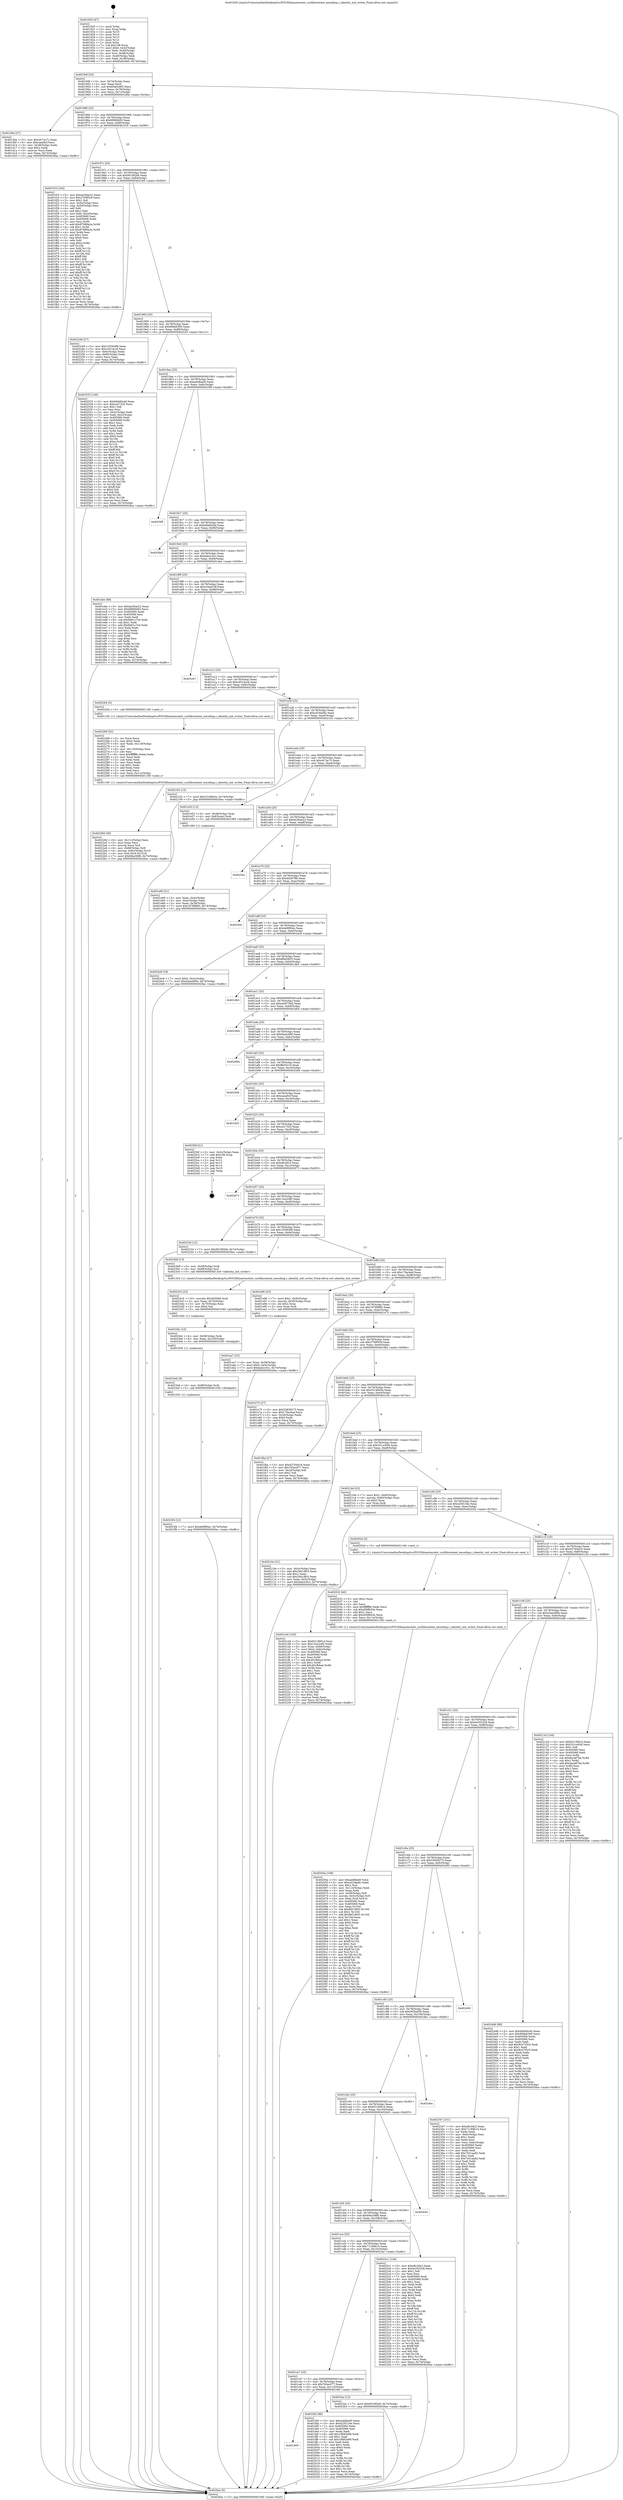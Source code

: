 digraph "0x401920" {
  label = "0x401920 (/mnt/c/Users/mathe/Desktop/tcc/POCII/binaries/extr_curllibcontent_encoding.c_identity_init_writer_Final-ollvm.out::main(0))"
  labelloc = "t"
  node[shape=record]

  Entry [label="",width=0.3,height=0.3,shape=circle,fillcolor=black,style=filled]
  "0x40194f" [label="{
     0x40194f [23]\l
     | [instrs]\l
     &nbsp;&nbsp;0x40194f \<+3\>: mov -0x74(%rbp),%eax\l
     &nbsp;&nbsp;0x401952 \<+2\>: mov %eax,%ecx\l
     &nbsp;&nbsp;0x401954 \<+6\>: sub $0x85a0cd95,%ecx\l
     &nbsp;&nbsp;0x40195a \<+3\>: mov %eax,-0x78(%rbp)\l
     &nbsp;&nbsp;0x40195d \<+3\>: mov %ecx,-0x7c(%rbp)\l
     &nbsp;&nbsp;0x401960 \<+6\>: je 0000000000401d0a \<main+0x3ea\>\l
  }"]
  "0x401d0a" [label="{
     0x401d0a [27]\l
     | [instrs]\l
     &nbsp;&nbsp;0x401d0a \<+5\>: mov $0xcfc7ac7c,%eax\l
     &nbsp;&nbsp;0x401d0f \<+5\>: mov $0xcaea9cf,%ecx\l
     &nbsp;&nbsp;0x401d14 \<+3\>: mov -0x38(%rbp),%edx\l
     &nbsp;&nbsp;0x401d17 \<+3\>: cmp $0x2,%edx\l
     &nbsp;&nbsp;0x401d1a \<+3\>: cmovne %ecx,%eax\l
     &nbsp;&nbsp;0x401d1d \<+3\>: mov %eax,-0x74(%rbp)\l
     &nbsp;&nbsp;0x401d20 \<+5\>: jmp 00000000004026ac \<main+0xd8c\>\l
  }"]
  "0x401966" [label="{
     0x401966 [22]\l
     | [instrs]\l
     &nbsp;&nbsp;0x401966 \<+5\>: jmp 000000000040196b \<main+0x4b\>\l
     &nbsp;&nbsp;0x40196b \<+3\>: mov -0x78(%rbp),%eax\l
     &nbsp;&nbsp;0x40196e \<+5\>: sub $0x898f4b93,%eax\l
     &nbsp;&nbsp;0x401973 \<+3\>: mov %eax,-0x80(%rbp)\l
     &nbsp;&nbsp;0x401976 \<+6\>: je 0000000000401f16 \<main+0x5f6\>\l
  }"]
  "0x4026ac" [label="{
     0x4026ac [5]\l
     | [instrs]\l
     &nbsp;&nbsp;0x4026ac \<+5\>: jmp 000000000040194f \<main+0x2f\>\l
  }"]
  "0x401920" [label="{
     0x401920 [47]\l
     | [instrs]\l
     &nbsp;&nbsp;0x401920 \<+1\>: push %rbp\l
     &nbsp;&nbsp;0x401921 \<+3\>: mov %rsp,%rbp\l
     &nbsp;&nbsp;0x401924 \<+2\>: push %r15\l
     &nbsp;&nbsp;0x401926 \<+2\>: push %r14\l
     &nbsp;&nbsp;0x401928 \<+2\>: push %r13\l
     &nbsp;&nbsp;0x40192a \<+2\>: push %r12\l
     &nbsp;&nbsp;0x40192c \<+1\>: push %rbx\l
     &nbsp;&nbsp;0x40192d \<+7\>: sub $0x108,%rsp\l
     &nbsp;&nbsp;0x401934 \<+7\>: movl $0x0,-0x3c(%rbp)\l
     &nbsp;&nbsp;0x40193b \<+3\>: mov %edi,-0x40(%rbp)\l
     &nbsp;&nbsp;0x40193e \<+4\>: mov %rsi,-0x48(%rbp)\l
     &nbsp;&nbsp;0x401942 \<+3\>: mov -0x40(%rbp),%edi\l
     &nbsp;&nbsp;0x401945 \<+3\>: mov %edi,-0x38(%rbp)\l
     &nbsp;&nbsp;0x401948 \<+7\>: movl $0x85a0cd95,-0x74(%rbp)\l
  }"]
  Exit [label="",width=0.3,height=0.3,shape=circle,fillcolor=black,style=filled,peripheries=2]
  "0x401f16" [label="{
     0x401f16 [164]\l
     | [instrs]\l
     &nbsp;&nbsp;0x401f16 \<+5\>: mov $0xda30ae22,%eax\l
     &nbsp;&nbsp;0x401f1b \<+5\>: mov $0x2709f5c9,%ecx\l
     &nbsp;&nbsp;0x401f20 \<+2\>: mov $0x1,%dl\l
     &nbsp;&nbsp;0x401f22 \<+3\>: mov -0x5c(%rbp),%esi\l
     &nbsp;&nbsp;0x401f25 \<+3\>: cmp -0x50(%rbp),%esi\l
     &nbsp;&nbsp;0x401f28 \<+4\>: setl %dil\l
     &nbsp;&nbsp;0x401f2c \<+4\>: and $0x1,%dil\l
     &nbsp;&nbsp;0x401f30 \<+4\>: mov %dil,-0x2d(%rbp)\l
     &nbsp;&nbsp;0x401f34 \<+7\>: mov 0x405060,%esi\l
     &nbsp;&nbsp;0x401f3b \<+8\>: mov 0x405068,%r8d\l
     &nbsp;&nbsp;0x401f43 \<+3\>: mov %esi,%r9d\l
     &nbsp;&nbsp;0x401f46 \<+7\>: add $0x87889a2a,%r9d\l
     &nbsp;&nbsp;0x401f4d \<+4\>: sub $0x1,%r9d\l
     &nbsp;&nbsp;0x401f51 \<+7\>: sub $0x87889a2a,%r9d\l
     &nbsp;&nbsp;0x401f58 \<+4\>: imul %r9d,%esi\l
     &nbsp;&nbsp;0x401f5c \<+3\>: and $0x1,%esi\l
     &nbsp;&nbsp;0x401f5f \<+3\>: cmp $0x0,%esi\l
     &nbsp;&nbsp;0x401f62 \<+4\>: sete %dil\l
     &nbsp;&nbsp;0x401f66 \<+4\>: cmp $0xa,%r8d\l
     &nbsp;&nbsp;0x401f6a \<+4\>: setl %r10b\l
     &nbsp;&nbsp;0x401f6e \<+3\>: mov %dil,%r11b\l
     &nbsp;&nbsp;0x401f71 \<+4\>: xor $0xff,%r11b\l
     &nbsp;&nbsp;0x401f75 \<+3\>: mov %r10b,%bl\l
     &nbsp;&nbsp;0x401f78 \<+3\>: xor $0xff,%bl\l
     &nbsp;&nbsp;0x401f7b \<+3\>: xor $0x1,%dl\l
     &nbsp;&nbsp;0x401f7e \<+3\>: mov %r11b,%r14b\l
     &nbsp;&nbsp;0x401f81 \<+4\>: and $0xff,%r14b\l
     &nbsp;&nbsp;0x401f85 \<+3\>: and %dl,%dil\l
     &nbsp;&nbsp;0x401f88 \<+3\>: mov %bl,%r15b\l
     &nbsp;&nbsp;0x401f8b \<+4\>: and $0xff,%r15b\l
     &nbsp;&nbsp;0x401f8f \<+3\>: and %dl,%r10b\l
     &nbsp;&nbsp;0x401f92 \<+3\>: or %dil,%r14b\l
     &nbsp;&nbsp;0x401f95 \<+3\>: or %r10b,%r15b\l
     &nbsp;&nbsp;0x401f98 \<+3\>: xor %r15b,%r14b\l
     &nbsp;&nbsp;0x401f9b \<+3\>: or %bl,%r11b\l
     &nbsp;&nbsp;0x401f9e \<+4\>: xor $0xff,%r11b\l
     &nbsp;&nbsp;0x401fa2 \<+3\>: or $0x1,%dl\l
     &nbsp;&nbsp;0x401fa5 \<+3\>: and %dl,%r11b\l
     &nbsp;&nbsp;0x401fa8 \<+3\>: or %r11b,%r14b\l
     &nbsp;&nbsp;0x401fab \<+4\>: test $0x1,%r14b\l
     &nbsp;&nbsp;0x401faf \<+3\>: cmovne %ecx,%eax\l
     &nbsp;&nbsp;0x401fb2 \<+3\>: mov %eax,-0x74(%rbp)\l
     &nbsp;&nbsp;0x401fb5 \<+5\>: jmp 00000000004026ac \<main+0xd8c\>\l
  }"]
  "0x40197c" [label="{
     0x40197c [25]\l
     | [instrs]\l
     &nbsp;&nbsp;0x40197c \<+5\>: jmp 0000000000401981 \<main+0x61\>\l
     &nbsp;&nbsp;0x401981 \<+3\>: mov -0x78(%rbp),%eax\l
     &nbsp;&nbsp;0x401984 \<+5\>: sub $0x9019f2b9,%eax\l
     &nbsp;&nbsp;0x401989 \<+6\>: mov %eax,-0x84(%rbp)\l
     &nbsp;&nbsp;0x40198f \<+6\>: je 0000000000402249 \<main+0x929\>\l
  }"]
  "0x4023f4" [label="{
     0x4023f4 [12]\l
     | [instrs]\l
     &nbsp;&nbsp;0x4023f4 \<+7\>: movl $0xde9f90ec,-0x74(%rbp)\l
     &nbsp;&nbsp;0x4023fb \<+5\>: jmp 00000000004026ac \<main+0xd8c\>\l
  }"]
  "0x402249" [label="{
     0x402249 [27]\l
     | [instrs]\l
     &nbsp;&nbsp;0x402249 \<+5\>: mov $0x155564f9,%eax\l
     &nbsp;&nbsp;0x40224e \<+5\>: mov $0xc4514ccd,%ecx\l
     &nbsp;&nbsp;0x402253 \<+3\>: mov -0x6c(%rbp),%edx\l
     &nbsp;&nbsp;0x402256 \<+3\>: cmp -0x60(%rbp),%edx\l
     &nbsp;&nbsp;0x402259 \<+3\>: cmovl %ecx,%eax\l
     &nbsp;&nbsp;0x40225c \<+3\>: mov %eax,-0x74(%rbp)\l
     &nbsp;&nbsp;0x40225f \<+5\>: jmp 00000000004026ac \<main+0xd8c\>\l
  }"]
  "0x401995" [label="{
     0x401995 [25]\l
     | [instrs]\l
     &nbsp;&nbsp;0x401995 \<+5\>: jmp 000000000040199a \<main+0x7a\>\l
     &nbsp;&nbsp;0x40199a \<+3\>: mov -0x78(%rbp),%eax\l
     &nbsp;&nbsp;0x40199d \<+5\>: sub $0x90bb6300,%eax\l
     &nbsp;&nbsp;0x4019a2 \<+6\>: mov %eax,-0x88(%rbp)\l
     &nbsp;&nbsp;0x4019a8 \<+6\>: je 0000000000402533 \<main+0xc13\>\l
  }"]
  "0x4023eb" [label="{
     0x4023eb [9]\l
     | [instrs]\l
     &nbsp;&nbsp;0x4023eb \<+4\>: mov -0x68(%rbp),%rdi\l
     &nbsp;&nbsp;0x4023ef \<+5\>: call 0000000000401030 \<free@plt\>\l
     | [calls]\l
     &nbsp;&nbsp;0x401030 \{1\} (unknown)\l
  }"]
  "0x402533" [label="{
     0x402533 [140]\l
     | [instrs]\l
     &nbsp;&nbsp;0x402533 \<+5\>: mov $0xb9dd0cdd,%eax\l
     &nbsp;&nbsp;0x402538 \<+5\>: mov $0xce27320,%ecx\l
     &nbsp;&nbsp;0x40253d \<+2\>: mov $0x1,%dl\l
     &nbsp;&nbsp;0x40253f \<+2\>: xor %esi,%esi\l
     &nbsp;&nbsp;0x402541 \<+3\>: mov -0x3c(%rbp),%edi\l
     &nbsp;&nbsp;0x402544 \<+3\>: mov %edi,-0x2c(%rbp)\l
     &nbsp;&nbsp;0x402547 \<+7\>: mov 0x405060,%edi\l
     &nbsp;&nbsp;0x40254e \<+8\>: mov 0x405068,%r8d\l
     &nbsp;&nbsp;0x402556 \<+3\>: sub $0x1,%esi\l
     &nbsp;&nbsp;0x402559 \<+3\>: mov %edi,%r9d\l
     &nbsp;&nbsp;0x40255c \<+3\>: add %esi,%r9d\l
     &nbsp;&nbsp;0x40255f \<+4\>: imul %r9d,%edi\l
     &nbsp;&nbsp;0x402563 \<+3\>: and $0x1,%edi\l
     &nbsp;&nbsp;0x402566 \<+3\>: cmp $0x0,%edi\l
     &nbsp;&nbsp;0x402569 \<+4\>: sete %r10b\l
     &nbsp;&nbsp;0x40256d \<+4\>: cmp $0xa,%r8d\l
     &nbsp;&nbsp;0x402571 \<+4\>: setl %r11b\l
     &nbsp;&nbsp;0x402575 \<+3\>: mov %r10b,%bl\l
     &nbsp;&nbsp;0x402578 \<+3\>: xor $0xff,%bl\l
     &nbsp;&nbsp;0x40257b \<+3\>: mov %r11b,%r14b\l
     &nbsp;&nbsp;0x40257e \<+4\>: xor $0xff,%r14b\l
     &nbsp;&nbsp;0x402582 \<+3\>: xor $0x0,%dl\l
     &nbsp;&nbsp;0x402585 \<+3\>: mov %bl,%r15b\l
     &nbsp;&nbsp;0x402588 \<+4\>: and $0x0,%r15b\l
     &nbsp;&nbsp;0x40258c \<+3\>: and %dl,%r10b\l
     &nbsp;&nbsp;0x40258f \<+3\>: mov %r14b,%r12b\l
     &nbsp;&nbsp;0x402592 \<+4\>: and $0x0,%r12b\l
     &nbsp;&nbsp;0x402596 \<+3\>: and %dl,%r11b\l
     &nbsp;&nbsp;0x402599 \<+3\>: or %r10b,%r15b\l
     &nbsp;&nbsp;0x40259c \<+3\>: or %r11b,%r12b\l
     &nbsp;&nbsp;0x40259f \<+3\>: xor %r12b,%r15b\l
     &nbsp;&nbsp;0x4025a2 \<+3\>: or %r14b,%bl\l
     &nbsp;&nbsp;0x4025a5 \<+3\>: xor $0xff,%bl\l
     &nbsp;&nbsp;0x4025a8 \<+3\>: or $0x0,%dl\l
     &nbsp;&nbsp;0x4025ab \<+2\>: and %dl,%bl\l
     &nbsp;&nbsp;0x4025ad \<+3\>: or %bl,%r15b\l
     &nbsp;&nbsp;0x4025b0 \<+4\>: test $0x1,%r15b\l
     &nbsp;&nbsp;0x4025b4 \<+3\>: cmovne %ecx,%eax\l
     &nbsp;&nbsp;0x4025b7 \<+3\>: mov %eax,-0x74(%rbp)\l
     &nbsp;&nbsp;0x4025ba \<+5\>: jmp 00000000004026ac \<main+0xd8c\>\l
  }"]
  "0x4019ae" [label="{
     0x4019ae [25]\l
     | [instrs]\l
     &nbsp;&nbsp;0x4019ae \<+5\>: jmp 00000000004019b3 \<main+0x93\>\l
     &nbsp;&nbsp;0x4019b3 \<+3\>: mov -0x78(%rbp),%eax\l
     &nbsp;&nbsp;0x4019b6 \<+5\>: sub $0xaebfbed0,%eax\l
     &nbsp;&nbsp;0x4019bb \<+6\>: mov %eax,-0x8c(%rbp)\l
     &nbsp;&nbsp;0x4019c1 \<+6\>: je 00000000004025f8 \<main+0xcd8\>\l
  }"]
  "0x4023dc" [label="{
     0x4023dc [15]\l
     | [instrs]\l
     &nbsp;&nbsp;0x4023dc \<+4\>: mov -0x58(%rbp),%rdi\l
     &nbsp;&nbsp;0x4023e0 \<+6\>: mov %eax,-0x120(%rbp)\l
     &nbsp;&nbsp;0x4023e6 \<+5\>: call 0000000000401030 \<free@plt\>\l
     | [calls]\l
     &nbsp;&nbsp;0x401030 \{1\} (unknown)\l
  }"]
  "0x4025f8" [label="{
     0x4025f8\l
  }", style=dashed]
  "0x4019c7" [label="{
     0x4019c7 [25]\l
     | [instrs]\l
     &nbsp;&nbsp;0x4019c7 \<+5\>: jmp 00000000004019cc \<main+0xac\>\l
     &nbsp;&nbsp;0x4019cc \<+3\>: mov -0x78(%rbp),%eax\l
     &nbsp;&nbsp;0x4019cf \<+5\>: sub $0xb9dd0cdd,%eax\l
     &nbsp;&nbsp;0x4019d4 \<+6\>: mov %eax,-0x90(%rbp)\l
     &nbsp;&nbsp;0x4019da \<+6\>: je 00000000004026a5 \<main+0xd85\>\l
  }"]
  "0x4023c5" [label="{
     0x4023c5 [23]\l
     | [instrs]\l
     &nbsp;&nbsp;0x4023c5 \<+10\>: movabs $0x4030b6,%rdi\l
     &nbsp;&nbsp;0x4023cf \<+3\>: mov %eax,-0x70(%rbp)\l
     &nbsp;&nbsp;0x4023d2 \<+3\>: mov -0x70(%rbp),%esi\l
     &nbsp;&nbsp;0x4023d5 \<+2\>: mov $0x0,%al\l
     &nbsp;&nbsp;0x4023d7 \<+5\>: call 0000000000401040 \<printf@plt\>\l
     | [calls]\l
     &nbsp;&nbsp;0x401040 \{1\} (unknown)\l
  }"]
  "0x4026a5" [label="{
     0x4026a5\l
  }", style=dashed]
  "0x4019e0" [label="{
     0x4019e0 [25]\l
     | [instrs]\l
     &nbsp;&nbsp;0x4019e0 \<+5\>: jmp 00000000004019e5 \<main+0xc5\>\l
     &nbsp;&nbsp;0x4019e5 \<+3\>: mov -0x78(%rbp),%eax\l
     &nbsp;&nbsp;0x4019e8 \<+5\>: sub $0xbab2c5cc,%eax\l
     &nbsp;&nbsp;0x4019ed \<+6\>: mov %eax,-0x94(%rbp)\l
     &nbsp;&nbsp;0x4019f3 \<+6\>: je 0000000000401ebe \<main+0x59e\>\l
  }"]
  "0x40229d" [label="{
     0x40229d [36]\l
     | [instrs]\l
     &nbsp;&nbsp;0x40229d \<+6\>: mov -0x11c(%rbp),%ecx\l
     &nbsp;&nbsp;0x4022a3 \<+3\>: imul %eax,%ecx\l
     &nbsp;&nbsp;0x4022a6 \<+3\>: movslq %ecx,%r8\l
     &nbsp;&nbsp;0x4022a9 \<+4\>: mov -0x68(%rbp),%r9\l
     &nbsp;&nbsp;0x4022ad \<+4\>: movslq -0x6c(%rbp),%r10\l
     &nbsp;&nbsp;0x4022b1 \<+4\>: mov %r8,(%r9,%r10,8)\l
     &nbsp;&nbsp;0x4022b5 \<+7\>: movl $0x69ac58f6,-0x74(%rbp)\l
     &nbsp;&nbsp;0x4022bc \<+5\>: jmp 00000000004026ac \<main+0xd8c\>\l
  }"]
  "0x401ebe" [label="{
     0x401ebe [88]\l
     | [instrs]\l
     &nbsp;&nbsp;0x401ebe \<+5\>: mov $0xda30ae22,%eax\l
     &nbsp;&nbsp;0x401ec3 \<+5\>: mov $0x898f4b93,%ecx\l
     &nbsp;&nbsp;0x401ec8 \<+7\>: mov 0x405060,%edx\l
     &nbsp;&nbsp;0x401ecf \<+7\>: mov 0x405068,%esi\l
     &nbsp;&nbsp;0x401ed6 \<+2\>: mov %edx,%edi\l
     &nbsp;&nbsp;0x401ed8 \<+6\>: sub $0x8e81c7e4,%edi\l
     &nbsp;&nbsp;0x401ede \<+3\>: sub $0x1,%edi\l
     &nbsp;&nbsp;0x401ee1 \<+6\>: add $0x8e81c7e4,%edi\l
     &nbsp;&nbsp;0x401ee7 \<+3\>: imul %edi,%edx\l
     &nbsp;&nbsp;0x401eea \<+3\>: and $0x1,%edx\l
     &nbsp;&nbsp;0x401eed \<+3\>: cmp $0x0,%edx\l
     &nbsp;&nbsp;0x401ef0 \<+4\>: sete %r8b\l
     &nbsp;&nbsp;0x401ef4 \<+3\>: cmp $0xa,%esi\l
     &nbsp;&nbsp;0x401ef7 \<+4\>: setl %r9b\l
     &nbsp;&nbsp;0x401efb \<+3\>: mov %r8b,%r10b\l
     &nbsp;&nbsp;0x401efe \<+3\>: and %r9b,%r10b\l
     &nbsp;&nbsp;0x401f01 \<+3\>: xor %r9b,%r8b\l
     &nbsp;&nbsp;0x401f04 \<+3\>: or %r8b,%r10b\l
     &nbsp;&nbsp;0x401f07 \<+4\>: test $0x1,%r10b\l
     &nbsp;&nbsp;0x401f0b \<+3\>: cmovne %ecx,%eax\l
     &nbsp;&nbsp;0x401f0e \<+3\>: mov %eax,-0x74(%rbp)\l
     &nbsp;&nbsp;0x401f11 \<+5\>: jmp 00000000004026ac \<main+0xd8c\>\l
  }"]
  "0x4019f9" [label="{
     0x4019f9 [25]\l
     | [instrs]\l
     &nbsp;&nbsp;0x4019f9 \<+5\>: jmp 00000000004019fe \<main+0xde\>\l
     &nbsp;&nbsp;0x4019fe \<+3\>: mov -0x78(%rbp),%eax\l
     &nbsp;&nbsp;0x401a01 \<+5\>: sub $0xc34a619f,%eax\l
     &nbsp;&nbsp;0x401a06 \<+6\>: mov %eax,-0x98(%rbp)\l
     &nbsp;&nbsp;0x401a0c \<+6\>: je 0000000000401e47 \<main+0x527\>\l
  }"]
  "0x402269" [label="{
     0x402269 [52]\l
     | [instrs]\l
     &nbsp;&nbsp;0x402269 \<+2\>: xor %ecx,%ecx\l
     &nbsp;&nbsp;0x40226b \<+5\>: mov $0x2,%edx\l
     &nbsp;&nbsp;0x402270 \<+6\>: mov %edx,-0x118(%rbp)\l
     &nbsp;&nbsp;0x402276 \<+1\>: cltd\l
     &nbsp;&nbsp;0x402277 \<+6\>: mov -0x118(%rbp),%esi\l
     &nbsp;&nbsp;0x40227d \<+2\>: idiv %esi\l
     &nbsp;&nbsp;0x40227f \<+6\>: imul $0xfffffffe,%edx,%edx\l
     &nbsp;&nbsp;0x402285 \<+2\>: mov %ecx,%edi\l
     &nbsp;&nbsp;0x402287 \<+2\>: sub %edx,%edi\l
     &nbsp;&nbsp;0x402289 \<+2\>: mov %ecx,%edx\l
     &nbsp;&nbsp;0x40228b \<+3\>: sub $0x1,%edx\l
     &nbsp;&nbsp;0x40228e \<+2\>: add %edx,%edi\l
     &nbsp;&nbsp;0x402290 \<+2\>: sub %edi,%ecx\l
     &nbsp;&nbsp;0x402292 \<+6\>: mov %ecx,-0x11c(%rbp)\l
     &nbsp;&nbsp;0x402298 \<+5\>: call 0000000000401160 \<next_i\>\l
     | [calls]\l
     &nbsp;&nbsp;0x401160 \{1\} (/mnt/c/Users/mathe/Desktop/tcc/POCII/binaries/extr_curllibcontent_encoding.c_identity_init_writer_Final-ollvm.out::next_i)\l
  }"]
  "0x401e47" [label="{
     0x401e47\l
  }", style=dashed]
  "0x401a12" [label="{
     0x401a12 [25]\l
     | [instrs]\l
     &nbsp;&nbsp;0x401a12 \<+5\>: jmp 0000000000401a17 \<main+0xf7\>\l
     &nbsp;&nbsp;0x401a17 \<+3\>: mov -0x78(%rbp),%eax\l
     &nbsp;&nbsp;0x401a1a \<+5\>: sub $0xc4514ccd,%eax\l
     &nbsp;&nbsp;0x401a1f \<+6\>: mov %eax,-0x9c(%rbp)\l
     &nbsp;&nbsp;0x401a25 \<+6\>: je 0000000000402264 \<main+0x944\>\l
  }"]
  "0x4021d4" [label="{
     0x4021d4 [105]\l
     | [instrs]\l
     &nbsp;&nbsp;0x4021d4 \<+5\>: mov $0x6313691d,%ecx\l
     &nbsp;&nbsp;0x4021d9 \<+5\>: mov $0x13ce2c80,%edx\l
     &nbsp;&nbsp;0x4021de \<+4\>: mov %rax,-0x68(%rbp)\l
     &nbsp;&nbsp;0x4021e2 \<+7\>: movl $0x0,-0x6c(%rbp)\l
     &nbsp;&nbsp;0x4021e9 \<+7\>: mov 0x405060,%esi\l
     &nbsp;&nbsp;0x4021f0 \<+8\>: mov 0x405068,%r8d\l
     &nbsp;&nbsp;0x4021f8 \<+3\>: mov %esi,%r9d\l
     &nbsp;&nbsp;0x4021fb \<+7\>: sub $0x401fbba4,%r9d\l
     &nbsp;&nbsp;0x402202 \<+4\>: sub $0x1,%r9d\l
     &nbsp;&nbsp;0x402206 \<+7\>: add $0x401fbba4,%r9d\l
     &nbsp;&nbsp;0x40220d \<+4\>: imul %r9d,%esi\l
     &nbsp;&nbsp;0x402211 \<+3\>: and $0x1,%esi\l
     &nbsp;&nbsp;0x402214 \<+3\>: cmp $0x0,%esi\l
     &nbsp;&nbsp;0x402217 \<+4\>: sete %r10b\l
     &nbsp;&nbsp;0x40221b \<+4\>: cmp $0xa,%r8d\l
     &nbsp;&nbsp;0x40221f \<+4\>: setl %r11b\l
     &nbsp;&nbsp;0x402223 \<+3\>: mov %r10b,%bl\l
     &nbsp;&nbsp;0x402226 \<+3\>: and %r11b,%bl\l
     &nbsp;&nbsp;0x402229 \<+3\>: xor %r11b,%r10b\l
     &nbsp;&nbsp;0x40222c \<+3\>: or %r10b,%bl\l
     &nbsp;&nbsp;0x40222f \<+3\>: test $0x1,%bl\l
     &nbsp;&nbsp;0x402232 \<+3\>: cmovne %edx,%ecx\l
     &nbsp;&nbsp;0x402235 \<+3\>: mov %ecx,-0x74(%rbp)\l
     &nbsp;&nbsp;0x402238 \<+5\>: jmp 00000000004026ac \<main+0xd8c\>\l
  }"]
  "0x402264" [label="{
     0x402264 [5]\l
     | [instrs]\l
     &nbsp;&nbsp;0x402264 \<+5\>: call 0000000000401160 \<next_i\>\l
     | [calls]\l
     &nbsp;&nbsp;0x401160 \{1\} (/mnt/c/Users/mathe/Desktop/tcc/POCII/binaries/extr_curllibcontent_encoding.c_identity_init_writer_Final-ollvm.out::next_i)\l
  }"]
  "0x401a2b" [label="{
     0x401a2b [25]\l
     | [instrs]\l
     &nbsp;&nbsp;0x401a2b \<+5\>: jmp 0000000000401a30 \<main+0x110\>\l
     &nbsp;&nbsp;0x401a30 \<+3\>: mov -0x78(%rbp),%eax\l
     &nbsp;&nbsp;0x401a33 \<+5\>: sub $0xcd16ab8c,%eax\l
     &nbsp;&nbsp;0x401a38 \<+6\>: mov %eax,-0xa0(%rbp)\l
     &nbsp;&nbsp;0x401a3e \<+6\>: je 0000000000402102 \<main+0x7e2\>\l
  }"]
  "0x40205a" [label="{
     0x40205a [168]\l
     | [instrs]\l
     &nbsp;&nbsp;0x40205a \<+5\>: mov $0xaebfbed0,%ecx\l
     &nbsp;&nbsp;0x40205f \<+5\>: mov $0xcd16ab8c,%edx\l
     &nbsp;&nbsp;0x402064 \<+3\>: mov $0x1,%sil\l
     &nbsp;&nbsp;0x402067 \<+6\>: mov -0x114(%rbp),%edi\l
     &nbsp;&nbsp;0x40206d \<+3\>: imul %eax,%edi\l
     &nbsp;&nbsp;0x402070 \<+4\>: mov -0x58(%rbp),%r8\l
     &nbsp;&nbsp;0x402074 \<+4\>: movslq -0x5c(%rbp),%r9\l
     &nbsp;&nbsp;0x402078 \<+4\>: mov %edi,(%r8,%r9,4)\l
     &nbsp;&nbsp;0x40207c \<+7\>: mov 0x405060,%eax\l
     &nbsp;&nbsp;0x402083 \<+7\>: mov 0x405068,%edi\l
     &nbsp;&nbsp;0x40208a \<+3\>: mov %eax,%r10d\l
     &nbsp;&nbsp;0x40208d \<+7\>: sub $0xfbf1c805,%r10d\l
     &nbsp;&nbsp;0x402094 \<+4\>: sub $0x1,%r10d\l
     &nbsp;&nbsp;0x402098 \<+7\>: add $0xfbf1c805,%r10d\l
     &nbsp;&nbsp;0x40209f \<+4\>: imul %r10d,%eax\l
     &nbsp;&nbsp;0x4020a3 \<+3\>: and $0x1,%eax\l
     &nbsp;&nbsp;0x4020a6 \<+3\>: cmp $0x0,%eax\l
     &nbsp;&nbsp;0x4020a9 \<+4\>: sete %r11b\l
     &nbsp;&nbsp;0x4020ad \<+3\>: cmp $0xa,%edi\l
     &nbsp;&nbsp;0x4020b0 \<+3\>: setl %bl\l
     &nbsp;&nbsp;0x4020b3 \<+3\>: mov %r11b,%r14b\l
     &nbsp;&nbsp;0x4020b6 \<+4\>: xor $0xff,%r14b\l
     &nbsp;&nbsp;0x4020ba \<+3\>: mov %bl,%r15b\l
     &nbsp;&nbsp;0x4020bd \<+4\>: xor $0xff,%r15b\l
     &nbsp;&nbsp;0x4020c1 \<+4\>: xor $0x1,%sil\l
     &nbsp;&nbsp;0x4020c5 \<+3\>: mov %r14b,%r12b\l
     &nbsp;&nbsp;0x4020c8 \<+4\>: and $0xff,%r12b\l
     &nbsp;&nbsp;0x4020cc \<+3\>: and %sil,%r11b\l
     &nbsp;&nbsp;0x4020cf \<+3\>: mov %r15b,%r13b\l
     &nbsp;&nbsp;0x4020d2 \<+4\>: and $0xff,%r13b\l
     &nbsp;&nbsp;0x4020d6 \<+3\>: and %sil,%bl\l
     &nbsp;&nbsp;0x4020d9 \<+3\>: or %r11b,%r12b\l
     &nbsp;&nbsp;0x4020dc \<+3\>: or %bl,%r13b\l
     &nbsp;&nbsp;0x4020df \<+3\>: xor %r13b,%r12b\l
     &nbsp;&nbsp;0x4020e2 \<+3\>: or %r15b,%r14b\l
     &nbsp;&nbsp;0x4020e5 \<+4\>: xor $0xff,%r14b\l
     &nbsp;&nbsp;0x4020e9 \<+4\>: or $0x1,%sil\l
     &nbsp;&nbsp;0x4020ed \<+3\>: and %sil,%r14b\l
     &nbsp;&nbsp;0x4020f0 \<+3\>: or %r14b,%r12b\l
     &nbsp;&nbsp;0x4020f3 \<+4\>: test $0x1,%r12b\l
     &nbsp;&nbsp;0x4020f7 \<+3\>: cmovne %edx,%ecx\l
     &nbsp;&nbsp;0x4020fa \<+3\>: mov %ecx,-0x74(%rbp)\l
     &nbsp;&nbsp;0x4020fd \<+5\>: jmp 00000000004026ac \<main+0xd8c\>\l
  }"]
  "0x402102" [label="{
     0x402102 [12]\l
     | [instrs]\l
     &nbsp;&nbsp;0x402102 \<+7\>: movl $0x33186e5e,-0x74(%rbp)\l
     &nbsp;&nbsp;0x402109 \<+5\>: jmp 00000000004026ac \<main+0xd8c\>\l
  }"]
  "0x401a44" [label="{
     0x401a44 [25]\l
     | [instrs]\l
     &nbsp;&nbsp;0x401a44 \<+5\>: jmp 0000000000401a49 \<main+0x129\>\l
     &nbsp;&nbsp;0x401a49 \<+3\>: mov -0x78(%rbp),%eax\l
     &nbsp;&nbsp;0x401a4c \<+5\>: sub $0xcfc7ac7c,%eax\l
     &nbsp;&nbsp;0x401a51 \<+6\>: mov %eax,-0xa4(%rbp)\l
     &nbsp;&nbsp;0x401a57 \<+6\>: je 0000000000401e53 \<main+0x533\>\l
  }"]
  "0x402032" [label="{
     0x402032 [40]\l
     | [instrs]\l
     &nbsp;&nbsp;0x402032 \<+5\>: mov $0x2,%ecx\l
     &nbsp;&nbsp;0x402037 \<+1\>: cltd\l
     &nbsp;&nbsp;0x402038 \<+2\>: idiv %ecx\l
     &nbsp;&nbsp;0x40203a \<+6\>: imul $0xfffffffe,%edx,%ecx\l
     &nbsp;&nbsp;0x402040 \<+6\>: sub $0xd56fb03e,%ecx\l
     &nbsp;&nbsp;0x402046 \<+3\>: add $0x1,%ecx\l
     &nbsp;&nbsp;0x402049 \<+6\>: add $0xd56fb03e,%ecx\l
     &nbsp;&nbsp;0x40204f \<+6\>: mov %ecx,-0x114(%rbp)\l
     &nbsp;&nbsp;0x402055 \<+5\>: call 0000000000401160 \<next_i\>\l
     | [calls]\l
     &nbsp;&nbsp;0x401160 \{1\} (/mnt/c/Users/mathe/Desktop/tcc/POCII/binaries/extr_curllibcontent_encoding.c_identity_init_writer_Final-ollvm.out::next_i)\l
  }"]
  "0x401e53" [label="{
     0x401e53 [13]\l
     | [instrs]\l
     &nbsp;&nbsp;0x401e53 \<+4\>: mov -0x48(%rbp),%rax\l
     &nbsp;&nbsp;0x401e57 \<+4\>: mov 0x8(%rax),%rdi\l
     &nbsp;&nbsp;0x401e5b \<+5\>: call 0000000000401060 \<atoi@plt\>\l
     | [calls]\l
     &nbsp;&nbsp;0x401060 \{1\} (unknown)\l
  }"]
  "0x401a5d" [label="{
     0x401a5d [25]\l
     | [instrs]\l
     &nbsp;&nbsp;0x401a5d \<+5\>: jmp 0000000000401a62 \<main+0x142\>\l
     &nbsp;&nbsp;0x401a62 \<+3\>: mov -0x78(%rbp),%eax\l
     &nbsp;&nbsp;0x401a65 \<+5\>: sub $0xda30ae22,%eax\l
     &nbsp;&nbsp;0x401a6a \<+6\>: mov %eax,-0xa8(%rbp)\l
     &nbsp;&nbsp;0x401a70 \<+6\>: je 00000000004025ec \<main+0xccc\>\l
  }"]
  "0x401e60" [label="{
     0x401e60 [21]\l
     | [instrs]\l
     &nbsp;&nbsp;0x401e60 \<+3\>: mov %eax,-0x4c(%rbp)\l
     &nbsp;&nbsp;0x401e63 \<+3\>: mov -0x4c(%rbp),%eax\l
     &nbsp;&nbsp;0x401e66 \<+3\>: mov %eax,-0x34(%rbp)\l
     &nbsp;&nbsp;0x401e69 \<+7\>: movl $0x19789883,-0x74(%rbp)\l
     &nbsp;&nbsp;0x401e70 \<+5\>: jmp 00000000004026ac \<main+0xd8c\>\l
  }"]
  "0x401d00" [label="{
     0x401d00\l
  }", style=dashed]
  "0x4025ec" [label="{
     0x4025ec\l
  }", style=dashed]
  "0x401a76" [label="{
     0x401a76 [25]\l
     | [instrs]\l
     &nbsp;&nbsp;0x401a76 \<+5\>: jmp 0000000000401a7b \<main+0x15b\>\l
     &nbsp;&nbsp;0x401a7b \<+3\>: mov -0x78(%rbp),%eax\l
     &nbsp;&nbsp;0x401a7e \<+5\>: sub $0xdd267ff4,%eax\l
     &nbsp;&nbsp;0x401a83 \<+6\>: mov %eax,-0xac(%rbp)\l
     &nbsp;&nbsp;0x401a89 \<+6\>: je 000000000040240c \<main+0xaec\>\l
  }"]
  "0x401fd5" [label="{
     0x401fd5 [88]\l
     | [instrs]\l
     &nbsp;&nbsp;0x401fd5 \<+5\>: mov $0xaebfbed0,%eax\l
     &nbsp;&nbsp;0x401fda \<+5\>: mov $0x425f134e,%ecx\l
     &nbsp;&nbsp;0x401fdf \<+7\>: mov 0x405060,%edx\l
     &nbsp;&nbsp;0x401fe6 \<+7\>: mov 0x405068,%esi\l
     &nbsp;&nbsp;0x401fed \<+2\>: mov %edx,%edi\l
     &nbsp;&nbsp;0x401fef \<+6\>: add $0x18882e89,%edi\l
     &nbsp;&nbsp;0x401ff5 \<+3\>: sub $0x1,%edi\l
     &nbsp;&nbsp;0x401ff8 \<+6\>: sub $0x18882e89,%edi\l
     &nbsp;&nbsp;0x401ffe \<+3\>: imul %edi,%edx\l
     &nbsp;&nbsp;0x402001 \<+3\>: and $0x1,%edx\l
     &nbsp;&nbsp;0x402004 \<+3\>: cmp $0x0,%edx\l
     &nbsp;&nbsp;0x402007 \<+4\>: sete %r8b\l
     &nbsp;&nbsp;0x40200b \<+3\>: cmp $0xa,%esi\l
     &nbsp;&nbsp;0x40200e \<+4\>: setl %r9b\l
     &nbsp;&nbsp;0x402012 \<+3\>: mov %r8b,%r10b\l
     &nbsp;&nbsp;0x402015 \<+3\>: and %r9b,%r10b\l
     &nbsp;&nbsp;0x402018 \<+3\>: xor %r9b,%r8b\l
     &nbsp;&nbsp;0x40201b \<+3\>: or %r8b,%r10b\l
     &nbsp;&nbsp;0x40201e \<+4\>: test $0x1,%r10b\l
     &nbsp;&nbsp;0x402022 \<+3\>: cmovne %ecx,%eax\l
     &nbsp;&nbsp;0x402025 \<+3\>: mov %eax,-0x74(%rbp)\l
     &nbsp;&nbsp;0x402028 \<+5\>: jmp 00000000004026ac \<main+0xd8c\>\l
  }"]
  "0x40240c" [label="{
     0x40240c\l
  }", style=dashed]
  "0x401a8f" [label="{
     0x401a8f [25]\l
     | [instrs]\l
     &nbsp;&nbsp;0x401a8f \<+5\>: jmp 0000000000401a94 \<main+0x174\>\l
     &nbsp;&nbsp;0x401a94 \<+3\>: mov -0x78(%rbp),%eax\l
     &nbsp;&nbsp;0x401a97 \<+5\>: sub $0xde9f90ec,%eax\l
     &nbsp;&nbsp;0x401a9c \<+6\>: mov %eax,-0xb0(%rbp)\l
     &nbsp;&nbsp;0x401aa2 \<+6\>: je 00000000004024c8 \<main+0xba8\>\l
  }"]
  "0x401ce7" [label="{
     0x401ce7 [25]\l
     | [instrs]\l
     &nbsp;&nbsp;0x401ce7 \<+5\>: jmp 0000000000401cec \<main+0x3cc\>\l
     &nbsp;&nbsp;0x401cec \<+3\>: mov -0x78(%rbp),%eax\l
     &nbsp;&nbsp;0x401cef \<+5\>: sub $0x7b5ec077,%eax\l
     &nbsp;&nbsp;0x401cf4 \<+6\>: mov %eax,-0x110(%rbp)\l
     &nbsp;&nbsp;0x401cfa \<+6\>: je 0000000000401fd5 \<main+0x6b5\>\l
  }"]
  "0x4024c8" [label="{
     0x4024c8 [19]\l
     | [instrs]\l
     &nbsp;&nbsp;0x4024c8 \<+7\>: movl $0x0,-0x3c(%rbp)\l
     &nbsp;&nbsp;0x4024cf \<+7\>: movl $0x43ae490b,-0x74(%rbp)\l
     &nbsp;&nbsp;0x4024d6 \<+5\>: jmp 00000000004026ac \<main+0xd8c\>\l
  }"]
  "0x401aa8" [label="{
     0x401aa8 [25]\l
     | [instrs]\l
     &nbsp;&nbsp;0x401aa8 \<+5\>: jmp 0000000000401aad \<main+0x18d\>\l
     &nbsp;&nbsp;0x401aad \<+3\>: mov -0x78(%rbp),%eax\l
     &nbsp;&nbsp;0x401ab0 \<+5\>: sub $0xdf6a5825,%eax\l
     &nbsp;&nbsp;0x401ab5 \<+6\>: mov %eax,-0xb4(%rbp)\l
     &nbsp;&nbsp;0x401abb \<+6\>: je 0000000000401db5 \<main+0x495\>\l
  }"]
  "0x4023ac" [label="{
     0x4023ac [12]\l
     | [instrs]\l
     &nbsp;&nbsp;0x4023ac \<+7\>: movl $0x9019f2b9,-0x74(%rbp)\l
     &nbsp;&nbsp;0x4023b3 \<+5\>: jmp 00000000004026ac \<main+0xd8c\>\l
  }"]
  "0x401db5" [label="{
     0x401db5\l
  }", style=dashed]
  "0x401ac1" [label="{
     0x401ac1 [25]\l
     | [instrs]\l
     &nbsp;&nbsp;0x401ac1 \<+5\>: jmp 0000000000401ac6 \<main+0x1a6\>\l
     &nbsp;&nbsp;0x401ac6 \<+3\>: mov -0x78(%rbp),%eax\l
     &nbsp;&nbsp;0x401ac9 \<+5\>: sub $0xea5875dd,%eax\l
     &nbsp;&nbsp;0x401ace \<+6\>: mov %eax,-0xb8(%rbp)\l
     &nbsp;&nbsp;0x401ad4 \<+6\>: je 0000000000402464 \<main+0xb44\>\l
  }"]
  "0x401cce" [label="{
     0x401cce [25]\l
     | [instrs]\l
     &nbsp;&nbsp;0x401cce \<+5\>: jmp 0000000000401cd3 \<main+0x3b3\>\l
     &nbsp;&nbsp;0x401cd3 \<+3\>: mov -0x78(%rbp),%eax\l
     &nbsp;&nbsp;0x401cd6 \<+5\>: sub $0x71189b14,%eax\l
     &nbsp;&nbsp;0x401cdb \<+6\>: mov %eax,-0x10c(%rbp)\l
     &nbsp;&nbsp;0x401ce1 \<+6\>: je 00000000004023ac \<main+0xa8c\>\l
  }"]
  "0x402464" [label="{
     0x402464\l
  }", style=dashed]
  "0x401ada" [label="{
     0x401ada [25]\l
     | [instrs]\l
     &nbsp;&nbsp;0x401ada \<+5\>: jmp 0000000000401adf \<main+0x1bf\>\l
     &nbsp;&nbsp;0x401adf \<+3\>: mov -0x78(%rbp),%eax\l
     &nbsp;&nbsp;0x401ae2 \<+5\>: sub $0xf4a4c490,%eax\l
     &nbsp;&nbsp;0x401ae7 \<+6\>: mov %eax,-0xbc(%rbp)\l
     &nbsp;&nbsp;0x401aed \<+6\>: je 0000000000402694 \<main+0xd74\>\l
  }"]
  "0x4022c1" [label="{
     0x4022c1 [134]\l
     | [instrs]\l
     &nbsp;&nbsp;0x4022c1 \<+5\>: mov $0xe8c3dc2,%eax\l
     &nbsp;&nbsp;0x4022c6 \<+5\>: mov $0x4c5533c8,%ecx\l
     &nbsp;&nbsp;0x4022cb \<+2\>: mov $0x1,%dl\l
     &nbsp;&nbsp;0x4022cd \<+2\>: xor %esi,%esi\l
     &nbsp;&nbsp;0x4022cf \<+7\>: mov 0x405060,%edi\l
     &nbsp;&nbsp;0x4022d6 \<+8\>: mov 0x405068,%r8d\l
     &nbsp;&nbsp;0x4022de \<+3\>: sub $0x1,%esi\l
     &nbsp;&nbsp;0x4022e1 \<+3\>: mov %edi,%r9d\l
     &nbsp;&nbsp;0x4022e4 \<+3\>: add %esi,%r9d\l
     &nbsp;&nbsp;0x4022e7 \<+4\>: imul %r9d,%edi\l
     &nbsp;&nbsp;0x4022eb \<+3\>: and $0x1,%edi\l
     &nbsp;&nbsp;0x4022ee \<+3\>: cmp $0x0,%edi\l
     &nbsp;&nbsp;0x4022f1 \<+4\>: sete %r10b\l
     &nbsp;&nbsp;0x4022f5 \<+4\>: cmp $0xa,%r8d\l
     &nbsp;&nbsp;0x4022f9 \<+4\>: setl %r11b\l
     &nbsp;&nbsp;0x4022fd \<+3\>: mov %r10b,%bl\l
     &nbsp;&nbsp;0x402300 \<+3\>: xor $0xff,%bl\l
     &nbsp;&nbsp;0x402303 \<+3\>: mov %r11b,%r14b\l
     &nbsp;&nbsp;0x402306 \<+4\>: xor $0xff,%r14b\l
     &nbsp;&nbsp;0x40230a \<+3\>: xor $0x0,%dl\l
     &nbsp;&nbsp;0x40230d \<+3\>: mov %bl,%r15b\l
     &nbsp;&nbsp;0x402310 \<+4\>: and $0x0,%r15b\l
     &nbsp;&nbsp;0x402314 \<+3\>: and %dl,%r10b\l
     &nbsp;&nbsp;0x402317 \<+3\>: mov %r14b,%r12b\l
     &nbsp;&nbsp;0x40231a \<+4\>: and $0x0,%r12b\l
     &nbsp;&nbsp;0x40231e \<+3\>: and %dl,%r11b\l
     &nbsp;&nbsp;0x402321 \<+3\>: or %r10b,%r15b\l
     &nbsp;&nbsp;0x402324 \<+3\>: or %r11b,%r12b\l
     &nbsp;&nbsp;0x402327 \<+3\>: xor %r12b,%r15b\l
     &nbsp;&nbsp;0x40232a \<+3\>: or %r14b,%bl\l
     &nbsp;&nbsp;0x40232d \<+3\>: xor $0xff,%bl\l
     &nbsp;&nbsp;0x402330 \<+3\>: or $0x0,%dl\l
     &nbsp;&nbsp;0x402333 \<+2\>: and %dl,%bl\l
     &nbsp;&nbsp;0x402335 \<+3\>: or %bl,%r15b\l
     &nbsp;&nbsp;0x402338 \<+4\>: test $0x1,%r15b\l
     &nbsp;&nbsp;0x40233c \<+3\>: cmovne %ecx,%eax\l
     &nbsp;&nbsp;0x40233f \<+3\>: mov %eax,-0x74(%rbp)\l
     &nbsp;&nbsp;0x402342 \<+5\>: jmp 00000000004026ac \<main+0xd8c\>\l
  }"]
  "0x402694" [label="{
     0x402694\l
  }", style=dashed]
  "0x401af3" [label="{
     0x401af3 [25]\l
     | [instrs]\l
     &nbsp;&nbsp;0x401af3 \<+5\>: jmp 0000000000401af8 \<main+0x1d8\>\l
     &nbsp;&nbsp;0x401af8 \<+3\>: mov -0x78(%rbp),%eax\l
     &nbsp;&nbsp;0x401afb \<+5\>: sub $0xffe55c16,%eax\l
     &nbsp;&nbsp;0x401b00 \<+6\>: mov %eax,-0xc0(%rbp)\l
     &nbsp;&nbsp;0x401b06 \<+6\>: je 00000000004025d4 \<main+0xcb4\>\l
  }"]
  "0x401cb5" [label="{
     0x401cb5 [25]\l
     | [instrs]\l
     &nbsp;&nbsp;0x401cb5 \<+5\>: jmp 0000000000401cba \<main+0x39a\>\l
     &nbsp;&nbsp;0x401cba \<+3\>: mov -0x78(%rbp),%eax\l
     &nbsp;&nbsp;0x401cbd \<+5\>: sub $0x69ac58f6,%eax\l
     &nbsp;&nbsp;0x401cc2 \<+6\>: mov %eax,-0x108(%rbp)\l
     &nbsp;&nbsp;0x401cc8 \<+6\>: je 00000000004022c1 \<main+0x9a1\>\l
  }"]
  "0x4025d4" [label="{
     0x4025d4\l
  }", style=dashed]
  "0x401b0c" [label="{
     0x401b0c [25]\l
     | [instrs]\l
     &nbsp;&nbsp;0x401b0c \<+5\>: jmp 0000000000401b11 \<main+0x1f1\>\l
     &nbsp;&nbsp;0x401b11 \<+3\>: mov -0x78(%rbp),%eax\l
     &nbsp;&nbsp;0x401b14 \<+5\>: sub $0xcaea9cf,%eax\l
     &nbsp;&nbsp;0x401b19 \<+6\>: mov %eax,-0xc4(%rbp)\l
     &nbsp;&nbsp;0x401b1f \<+6\>: je 0000000000401d25 \<main+0x405\>\l
  }"]
  "0x402645" [label="{
     0x402645\l
  }", style=dashed]
  "0x401d25" [label="{
     0x401d25\l
  }", style=dashed]
  "0x401b25" [label="{
     0x401b25 [25]\l
     | [instrs]\l
     &nbsp;&nbsp;0x401b25 \<+5\>: jmp 0000000000401b2a \<main+0x20a\>\l
     &nbsp;&nbsp;0x401b2a \<+3\>: mov -0x78(%rbp),%eax\l
     &nbsp;&nbsp;0x401b2d \<+5\>: sub $0xce27320,%eax\l
     &nbsp;&nbsp;0x401b32 \<+6\>: mov %eax,-0xc8(%rbp)\l
     &nbsp;&nbsp;0x401b38 \<+6\>: je 00000000004025bf \<main+0xc9f\>\l
  }"]
  "0x401c9c" [label="{
     0x401c9c [25]\l
     | [instrs]\l
     &nbsp;&nbsp;0x401c9c \<+5\>: jmp 0000000000401ca1 \<main+0x381\>\l
     &nbsp;&nbsp;0x401ca1 \<+3\>: mov -0x78(%rbp),%eax\l
     &nbsp;&nbsp;0x401ca4 \<+5\>: sub $0x6313691d,%eax\l
     &nbsp;&nbsp;0x401ca9 \<+6\>: mov %eax,-0x104(%rbp)\l
     &nbsp;&nbsp;0x401caf \<+6\>: je 0000000000402645 \<main+0xd25\>\l
  }"]
  "0x4025bf" [label="{
     0x4025bf [21]\l
     | [instrs]\l
     &nbsp;&nbsp;0x4025bf \<+3\>: mov -0x2c(%rbp),%eax\l
     &nbsp;&nbsp;0x4025c2 \<+7\>: add $0x108,%rsp\l
     &nbsp;&nbsp;0x4025c9 \<+1\>: pop %rbx\l
     &nbsp;&nbsp;0x4025ca \<+2\>: pop %r12\l
     &nbsp;&nbsp;0x4025cc \<+2\>: pop %r13\l
     &nbsp;&nbsp;0x4025ce \<+2\>: pop %r14\l
     &nbsp;&nbsp;0x4025d0 \<+2\>: pop %r15\l
     &nbsp;&nbsp;0x4025d2 \<+1\>: pop %rbp\l
     &nbsp;&nbsp;0x4025d3 \<+1\>: ret\l
  }"]
  "0x401b3e" [label="{
     0x401b3e [25]\l
     | [instrs]\l
     &nbsp;&nbsp;0x401b3e \<+5\>: jmp 0000000000401b43 \<main+0x223\>\l
     &nbsp;&nbsp;0x401b43 \<+3\>: mov -0x78(%rbp),%eax\l
     &nbsp;&nbsp;0x401b46 \<+5\>: sub $0xe8c3dc2,%eax\l
     &nbsp;&nbsp;0x401b4b \<+6\>: mov %eax,-0xcc(%rbp)\l
     &nbsp;&nbsp;0x401b51 \<+6\>: je 0000000000402673 \<main+0xd53\>\l
  }"]
  "0x4024bc" [label="{
     0x4024bc\l
  }", style=dashed]
  "0x402673" [label="{
     0x402673\l
  }", style=dashed]
  "0x401b57" [label="{
     0x401b57 [25]\l
     | [instrs]\l
     &nbsp;&nbsp;0x401b57 \<+5\>: jmp 0000000000401b5c \<main+0x23c\>\l
     &nbsp;&nbsp;0x401b5c \<+3\>: mov -0x78(%rbp),%eax\l
     &nbsp;&nbsp;0x401b5f \<+5\>: sub $0x13ce2c80,%eax\l
     &nbsp;&nbsp;0x401b64 \<+6\>: mov %eax,-0xd0(%rbp)\l
     &nbsp;&nbsp;0x401b6a \<+6\>: je 000000000040223d \<main+0x91d\>\l
  }"]
  "0x401c83" [label="{
     0x401c83 [25]\l
     | [instrs]\l
     &nbsp;&nbsp;0x401c83 \<+5\>: jmp 0000000000401c88 \<main+0x368\>\l
     &nbsp;&nbsp;0x401c88 \<+3\>: mov -0x78(%rbp),%eax\l
     &nbsp;&nbsp;0x401c8b \<+5\>: sub $0x565baf3b,%eax\l
     &nbsp;&nbsp;0x401c90 \<+6\>: mov %eax,-0x100(%rbp)\l
     &nbsp;&nbsp;0x401c96 \<+6\>: je 00000000004024bc \<main+0xb9c\>\l
  }"]
  "0x40223d" [label="{
     0x40223d [12]\l
     | [instrs]\l
     &nbsp;&nbsp;0x40223d \<+7\>: movl $0x9019f2b9,-0x74(%rbp)\l
     &nbsp;&nbsp;0x402244 \<+5\>: jmp 00000000004026ac \<main+0xd8c\>\l
  }"]
  "0x401b70" [label="{
     0x401b70 [25]\l
     | [instrs]\l
     &nbsp;&nbsp;0x401b70 \<+5\>: jmp 0000000000401b75 \<main+0x255\>\l
     &nbsp;&nbsp;0x401b75 \<+3\>: mov -0x78(%rbp),%eax\l
     &nbsp;&nbsp;0x401b78 \<+5\>: sub $0x155564f9,%eax\l
     &nbsp;&nbsp;0x401b7d \<+6\>: mov %eax,-0xd4(%rbp)\l
     &nbsp;&nbsp;0x401b83 \<+6\>: je 00000000004023b8 \<main+0xa98\>\l
  }"]
  "0x402400" [label="{
     0x402400\l
  }", style=dashed]
  "0x4023b8" [label="{
     0x4023b8 [13]\l
     | [instrs]\l
     &nbsp;&nbsp;0x4023b8 \<+4\>: mov -0x58(%rbp),%rdi\l
     &nbsp;&nbsp;0x4023bc \<+4\>: mov -0x68(%rbp),%rsi\l
     &nbsp;&nbsp;0x4023c0 \<+5\>: call 00000000004013c0 \<identity_init_writer\>\l
     | [calls]\l
     &nbsp;&nbsp;0x4013c0 \{1\} (/mnt/c/Users/mathe/Desktop/tcc/POCII/binaries/extr_curllibcontent_encoding.c_identity_init_writer_Final-ollvm.out::identity_init_writer)\l
  }"]
  "0x401b89" [label="{
     0x401b89 [25]\l
     | [instrs]\l
     &nbsp;&nbsp;0x401b89 \<+5\>: jmp 0000000000401b8e \<main+0x26e\>\l
     &nbsp;&nbsp;0x401b8e \<+3\>: mov -0x78(%rbp),%eax\l
     &nbsp;&nbsp;0x401b91 \<+5\>: sub $0x17fac4ad,%eax\l
     &nbsp;&nbsp;0x401b96 \<+6\>: mov %eax,-0xd8(%rbp)\l
     &nbsp;&nbsp;0x401b9c \<+6\>: je 0000000000401e90 \<main+0x570\>\l
  }"]
  "0x401c6a" [label="{
     0x401c6a [25]\l
     | [instrs]\l
     &nbsp;&nbsp;0x401c6a \<+5\>: jmp 0000000000401c6f \<main+0x34f\>\l
     &nbsp;&nbsp;0x401c6f \<+3\>: mov -0x78(%rbp),%eax\l
     &nbsp;&nbsp;0x401c72 \<+5\>: sub $0x53838275,%eax\l
     &nbsp;&nbsp;0x401c77 \<+6\>: mov %eax,-0xfc(%rbp)\l
     &nbsp;&nbsp;0x401c7d \<+6\>: je 0000000000402400 \<main+0xae0\>\l
  }"]
  "0x401e90" [label="{
     0x401e90 [23]\l
     | [instrs]\l
     &nbsp;&nbsp;0x401e90 \<+7\>: movl $0x1,-0x50(%rbp)\l
     &nbsp;&nbsp;0x401e97 \<+4\>: movslq -0x50(%rbp),%rax\l
     &nbsp;&nbsp;0x401e9b \<+4\>: shl $0x2,%rax\l
     &nbsp;&nbsp;0x401e9f \<+3\>: mov %rax,%rdi\l
     &nbsp;&nbsp;0x401ea2 \<+5\>: call 0000000000401050 \<malloc@plt\>\l
     | [calls]\l
     &nbsp;&nbsp;0x401050 \{1\} (unknown)\l
  }"]
  "0x401ba2" [label="{
     0x401ba2 [25]\l
     | [instrs]\l
     &nbsp;&nbsp;0x401ba2 \<+5\>: jmp 0000000000401ba7 \<main+0x287\>\l
     &nbsp;&nbsp;0x401ba7 \<+3\>: mov -0x78(%rbp),%eax\l
     &nbsp;&nbsp;0x401baa \<+5\>: sub $0x19789883,%eax\l
     &nbsp;&nbsp;0x401baf \<+6\>: mov %eax,-0xdc(%rbp)\l
     &nbsp;&nbsp;0x401bb5 \<+6\>: je 0000000000401e75 \<main+0x555\>\l
  }"]
  "0x402347" [label="{
     0x402347 [101]\l
     | [instrs]\l
     &nbsp;&nbsp;0x402347 \<+5\>: mov $0xe8c3dc2,%eax\l
     &nbsp;&nbsp;0x40234c \<+5\>: mov $0x71189b14,%ecx\l
     &nbsp;&nbsp;0x402351 \<+2\>: xor %edx,%edx\l
     &nbsp;&nbsp;0x402353 \<+3\>: mov -0x6c(%rbp),%esi\l
     &nbsp;&nbsp;0x402356 \<+3\>: sub $0x1,%edx\l
     &nbsp;&nbsp;0x402359 \<+2\>: sub %edx,%esi\l
     &nbsp;&nbsp;0x40235b \<+3\>: mov %esi,-0x6c(%rbp)\l
     &nbsp;&nbsp;0x40235e \<+7\>: mov 0x405060,%edx\l
     &nbsp;&nbsp;0x402365 \<+7\>: mov 0x405068,%esi\l
     &nbsp;&nbsp;0x40236c \<+2\>: mov %edx,%edi\l
     &nbsp;&nbsp;0x40236e \<+6\>: add $0x7431aa82,%edi\l
     &nbsp;&nbsp;0x402374 \<+3\>: sub $0x1,%edi\l
     &nbsp;&nbsp;0x402377 \<+6\>: sub $0x7431aa82,%edi\l
     &nbsp;&nbsp;0x40237d \<+3\>: imul %edi,%edx\l
     &nbsp;&nbsp;0x402380 \<+3\>: and $0x1,%edx\l
     &nbsp;&nbsp;0x402383 \<+3\>: cmp $0x0,%edx\l
     &nbsp;&nbsp;0x402386 \<+4\>: sete %r8b\l
     &nbsp;&nbsp;0x40238a \<+3\>: cmp $0xa,%esi\l
     &nbsp;&nbsp;0x40238d \<+4\>: setl %r9b\l
     &nbsp;&nbsp;0x402391 \<+3\>: mov %r8b,%r10b\l
     &nbsp;&nbsp;0x402394 \<+3\>: and %r9b,%r10b\l
     &nbsp;&nbsp;0x402397 \<+3\>: xor %r9b,%r8b\l
     &nbsp;&nbsp;0x40239a \<+3\>: or %r8b,%r10b\l
     &nbsp;&nbsp;0x40239d \<+4\>: test $0x1,%r10b\l
     &nbsp;&nbsp;0x4023a1 \<+3\>: cmovne %ecx,%eax\l
     &nbsp;&nbsp;0x4023a4 \<+3\>: mov %eax,-0x74(%rbp)\l
     &nbsp;&nbsp;0x4023a7 \<+5\>: jmp 00000000004026ac \<main+0xd8c\>\l
  }"]
  "0x401e75" [label="{
     0x401e75 [27]\l
     | [instrs]\l
     &nbsp;&nbsp;0x401e75 \<+5\>: mov $0x53838275,%eax\l
     &nbsp;&nbsp;0x401e7a \<+5\>: mov $0x17fac4ad,%ecx\l
     &nbsp;&nbsp;0x401e7f \<+3\>: mov -0x34(%rbp),%edx\l
     &nbsp;&nbsp;0x401e82 \<+3\>: cmp $0x0,%edx\l
     &nbsp;&nbsp;0x401e85 \<+3\>: cmove %ecx,%eax\l
     &nbsp;&nbsp;0x401e88 \<+3\>: mov %eax,-0x74(%rbp)\l
     &nbsp;&nbsp;0x401e8b \<+5\>: jmp 00000000004026ac \<main+0xd8c\>\l
  }"]
  "0x401bbb" [label="{
     0x401bbb [25]\l
     | [instrs]\l
     &nbsp;&nbsp;0x401bbb \<+5\>: jmp 0000000000401bc0 \<main+0x2a0\>\l
     &nbsp;&nbsp;0x401bc0 \<+3\>: mov -0x78(%rbp),%eax\l
     &nbsp;&nbsp;0x401bc3 \<+5\>: sub $0x2709f5c9,%eax\l
     &nbsp;&nbsp;0x401bc8 \<+6\>: mov %eax,-0xe0(%rbp)\l
     &nbsp;&nbsp;0x401bce \<+6\>: je 0000000000401fba \<main+0x69a\>\l
  }"]
  "0x401ea7" [label="{
     0x401ea7 [23]\l
     | [instrs]\l
     &nbsp;&nbsp;0x401ea7 \<+4\>: mov %rax,-0x58(%rbp)\l
     &nbsp;&nbsp;0x401eab \<+7\>: movl $0x0,-0x5c(%rbp)\l
     &nbsp;&nbsp;0x401eb2 \<+7\>: movl $0xbab2c5cc,-0x74(%rbp)\l
     &nbsp;&nbsp;0x401eb9 \<+5\>: jmp 00000000004026ac \<main+0xd8c\>\l
  }"]
  "0x401c51" [label="{
     0x401c51 [25]\l
     | [instrs]\l
     &nbsp;&nbsp;0x401c51 \<+5\>: jmp 0000000000401c56 \<main+0x336\>\l
     &nbsp;&nbsp;0x401c56 \<+3\>: mov -0x78(%rbp),%eax\l
     &nbsp;&nbsp;0x401c59 \<+5\>: sub $0x4c5533c8,%eax\l
     &nbsp;&nbsp;0x401c5e \<+6\>: mov %eax,-0xf8(%rbp)\l
     &nbsp;&nbsp;0x401c64 \<+6\>: je 0000000000402347 \<main+0xa27\>\l
  }"]
  "0x401fba" [label="{
     0x401fba [27]\l
     | [instrs]\l
     &nbsp;&nbsp;0x401fba \<+5\>: mov $0x42764d16,%eax\l
     &nbsp;&nbsp;0x401fbf \<+5\>: mov $0x7b5ec077,%ecx\l
     &nbsp;&nbsp;0x401fc4 \<+3\>: mov -0x2d(%rbp),%dl\l
     &nbsp;&nbsp;0x401fc7 \<+3\>: test $0x1,%dl\l
     &nbsp;&nbsp;0x401fca \<+3\>: cmovne %ecx,%eax\l
     &nbsp;&nbsp;0x401fcd \<+3\>: mov %eax,-0x74(%rbp)\l
     &nbsp;&nbsp;0x401fd0 \<+5\>: jmp 00000000004026ac \<main+0xd8c\>\l
  }"]
  "0x401bd4" [label="{
     0x401bd4 [25]\l
     | [instrs]\l
     &nbsp;&nbsp;0x401bd4 \<+5\>: jmp 0000000000401bd9 \<main+0x2b9\>\l
     &nbsp;&nbsp;0x401bd9 \<+3\>: mov -0x78(%rbp),%eax\l
     &nbsp;&nbsp;0x401bdc \<+5\>: sub $0x33186e5e,%eax\l
     &nbsp;&nbsp;0x401be1 \<+6\>: mov %eax,-0xe4(%rbp)\l
     &nbsp;&nbsp;0x401be7 \<+6\>: je 000000000040210e \<main+0x7ee\>\l
  }"]
  "0x4024db" [label="{
     0x4024db [88]\l
     | [instrs]\l
     &nbsp;&nbsp;0x4024db \<+5\>: mov $0xb9dd0cdd,%eax\l
     &nbsp;&nbsp;0x4024e0 \<+5\>: mov $0x90bb6300,%ecx\l
     &nbsp;&nbsp;0x4024e5 \<+7\>: mov 0x405060,%edx\l
     &nbsp;&nbsp;0x4024ec \<+7\>: mov 0x405068,%esi\l
     &nbsp;&nbsp;0x4024f3 \<+2\>: mov %edx,%edi\l
     &nbsp;&nbsp;0x4024f5 \<+6\>: add $0x9c4755c5,%edi\l
     &nbsp;&nbsp;0x4024fb \<+3\>: sub $0x1,%edi\l
     &nbsp;&nbsp;0x4024fe \<+6\>: sub $0x9c4755c5,%edi\l
     &nbsp;&nbsp;0x402504 \<+3\>: imul %edi,%edx\l
     &nbsp;&nbsp;0x402507 \<+3\>: and $0x1,%edx\l
     &nbsp;&nbsp;0x40250a \<+3\>: cmp $0x0,%edx\l
     &nbsp;&nbsp;0x40250d \<+4\>: sete %r8b\l
     &nbsp;&nbsp;0x402511 \<+3\>: cmp $0xa,%esi\l
     &nbsp;&nbsp;0x402514 \<+4\>: setl %r9b\l
     &nbsp;&nbsp;0x402518 \<+3\>: mov %r8b,%r10b\l
     &nbsp;&nbsp;0x40251b \<+3\>: and %r9b,%r10b\l
     &nbsp;&nbsp;0x40251e \<+3\>: xor %r9b,%r8b\l
     &nbsp;&nbsp;0x402521 \<+3\>: or %r8b,%r10b\l
     &nbsp;&nbsp;0x402524 \<+4\>: test $0x1,%r10b\l
     &nbsp;&nbsp;0x402528 \<+3\>: cmovne %ecx,%eax\l
     &nbsp;&nbsp;0x40252b \<+3\>: mov %eax,-0x74(%rbp)\l
     &nbsp;&nbsp;0x40252e \<+5\>: jmp 00000000004026ac \<main+0xd8c\>\l
  }"]
  "0x40210e" [label="{
     0x40210e [31]\l
     | [instrs]\l
     &nbsp;&nbsp;0x40210e \<+3\>: mov -0x5c(%rbp),%eax\l
     &nbsp;&nbsp;0x402111 \<+5\>: add $0x2941dfc5,%eax\l
     &nbsp;&nbsp;0x402116 \<+3\>: add $0x1,%eax\l
     &nbsp;&nbsp;0x402119 \<+5\>: sub $0x2941dfc5,%eax\l
     &nbsp;&nbsp;0x40211e \<+3\>: mov %eax,-0x5c(%rbp)\l
     &nbsp;&nbsp;0x402121 \<+7\>: movl $0xbab2c5cc,-0x74(%rbp)\l
     &nbsp;&nbsp;0x402128 \<+5\>: jmp 00000000004026ac \<main+0xd8c\>\l
  }"]
  "0x401bed" [label="{
     0x401bed [25]\l
     | [instrs]\l
     &nbsp;&nbsp;0x401bed \<+5\>: jmp 0000000000401bf2 \<main+0x2d2\>\l
     &nbsp;&nbsp;0x401bf2 \<+3\>: mov -0x78(%rbp),%eax\l
     &nbsp;&nbsp;0x401bf5 \<+5\>: sub $0x331cc656,%eax\l
     &nbsp;&nbsp;0x401bfa \<+6\>: mov %eax,-0xe8(%rbp)\l
     &nbsp;&nbsp;0x401c00 \<+6\>: je 00000000004021bd \<main+0x89d\>\l
  }"]
  "0x401c38" [label="{
     0x401c38 [25]\l
     | [instrs]\l
     &nbsp;&nbsp;0x401c38 \<+5\>: jmp 0000000000401c3d \<main+0x31d\>\l
     &nbsp;&nbsp;0x401c3d \<+3\>: mov -0x78(%rbp),%eax\l
     &nbsp;&nbsp;0x401c40 \<+5\>: sub $0x43ae490b,%eax\l
     &nbsp;&nbsp;0x401c45 \<+6\>: mov %eax,-0xf4(%rbp)\l
     &nbsp;&nbsp;0x401c4b \<+6\>: je 00000000004024db \<main+0xbbb\>\l
  }"]
  "0x4021bd" [label="{
     0x4021bd [23]\l
     | [instrs]\l
     &nbsp;&nbsp;0x4021bd \<+7\>: movl $0x1,-0x60(%rbp)\l
     &nbsp;&nbsp;0x4021c4 \<+4\>: movslq -0x60(%rbp),%rax\l
     &nbsp;&nbsp;0x4021c8 \<+4\>: shl $0x3,%rax\l
     &nbsp;&nbsp;0x4021cc \<+3\>: mov %rax,%rdi\l
     &nbsp;&nbsp;0x4021cf \<+5\>: call 0000000000401050 \<malloc@plt\>\l
     | [calls]\l
     &nbsp;&nbsp;0x401050 \{1\} (unknown)\l
  }"]
  "0x401c06" [label="{
     0x401c06 [25]\l
     | [instrs]\l
     &nbsp;&nbsp;0x401c06 \<+5\>: jmp 0000000000401c0b \<main+0x2eb\>\l
     &nbsp;&nbsp;0x401c0b \<+3\>: mov -0x78(%rbp),%eax\l
     &nbsp;&nbsp;0x401c0e \<+5\>: sub $0x425f134e,%eax\l
     &nbsp;&nbsp;0x401c13 \<+6\>: mov %eax,-0xec(%rbp)\l
     &nbsp;&nbsp;0x401c19 \<+6\>: je 000000000040202d \<main+0x70d\>\l
  }"]
  "0x40212d" [label="{
     0x40212d [144]\l
     | [instrs]\l
     &nbsp;&nbsp;0x40212d \<+5\>: mov $0x6313691d,%eax\l
     &nbsp;&nbsp;0x402132 \<+5\>: mov $0x331cc656,%ecx\l
     &nbsp;&nbsp;0x402137 \<+2\>: mov $0x1,%dl\l
     &nbsp;&nbsp;0x402139 \<+7\>: mov 0x405060,%esi\l
     &nbsp;&nbsp;0x402140 \<+7\>: mov 0x405068,%edi\l
     &nbsp;&nbsp;0x402147 \<+3\>: mov %esi,%r8d\l
     &nbsp;&nbsp;0x40214a \<+7\>: sub $0xdaca87ba,%r8d\l
     &nbsp;&nbsp;0x402151 \<+4\>: sub $0x1,%r8d\l
     &nbsp;&nbsp;0x402155 \<+7\>: add $0xdaca87ba,%r8d\l
     &nbsp;&nbsp;0x40215c \<+4\>: imul %r8d,%esi\l
     &nbsp;&nbsp;0x402160 \<+3\>: and $0x1,%esi\l
     &nbsp;&nbsp;0x402163 \<+3\>: cmp $0x0,%esi\l
     &nbsp;&nbsp;0x402166 \<+4\>: sete %r9b\l
     &nbsp;&nbsp;0x40216a \<+3\>: cmp $0xa,%edi\l
     &nbsp;&nbsp;0x40216d \<+4\>: setl %r10b\l
     &nbsp;&nbsp;0x402171 \<+3\>: mov %r9b,%r11b\l
     &nbsp;&nbsp;0x402174 \<+4\>: xor $0xff,%r11b\l
     &nbsp;&nbsp;0x402178 \<+3\>: mov %r10b,%bl\l
     &nbsp;&nbsp;0x40217b \<+3\>: xor $0xff,%bl\l
     &nbsp;&nbsp;0x40217e \<+3\>: xor $0x1,%dl\l
     &nbsp;&nbsp;0x402181 \<+3\>: mov %r11b,%r14b\l
     &nbsp;&nbsp;0x402184 \<+4\>: and $0xff,%r14b\l
     &nbsp;&nbsp;0x402188 \<+3\>: and %dl,%r9b\l
     &nbsp;&nbsp;0x40218b \<+3\>: mov %bl,%r15b\l
     &nbsp;&nbsp;0x40218e \<+4\>: and $0xff,%r15b\l
     &nbsp;&nbsp;0x402192 \<+3\>: and %dl,%r10b\l
     &nbsp;&nbsp;0x402195 \<+3\>: or %r9b,%r14b\l
     &nbsp;&nbsp;0x402198 \<+3\>: or %r10b,%r15b\l
     &nbsp;&nbsp;0x40219b \<+3\>: xor %r15b,%r14b\l
     &nbsp;&nbsp;0x40219e \<+3\>: or %bl,%r11b\l
     &nbsp;&nbsp;0x4021a1 \<+4\>: xor $0xff,%r11b\l
     &nbsp;&nbsp;0x4021a5 \<+3\>: or $0x1,%dl\l
     &nbsp;&nbsp;0x4021a8 \<+3\>: and %dl,%r11b\l
     &nbsp;&nbsp;0x4021ab \<+3\>: or %r11b,%r14b\l
     &nbsp;&nbsp;0x4021ae \<+4\>: test $0x1,%r14b\l
     &nbsp;&nbsp;0x4021b2 \<+3\>: cmovne %ecx,%eax\l
     &nbsp;&nbsp;0x4021b5 \<+3\>: mov %eax,-0x74(%rbp)\l
     &nbsp;&nbsp;0x4021b8 \<+5\>: jmp 00000000004026ac \<main+0xd8c\>\l
  }"]
  "0x40202d" [label="{
     0x40202d [5]\l
     | [instrs]\l
     &nbsp;&nbsp;0x40202d \<+5\>: call 0000000000401160 \<next_i\>\l
     | [calls]\l
     &nbsp;&nbsp;0x401160 \{1\} (/mnt/c/Users/mathe/Desktop/tcc/POCII/binaries/extr_curllibcontent_encoding.c_identity_init_writer_Final-ollvm.out::next_i)\l
  }"]
  "0x401c1f" [label="{
     0x401c1f [25]\l
     | [instrs]\l
     &nbsp;&nbsp;0x401c1f \<+5\>: jmp 0000000000401c24 \<main+0x304\>\l
     &nbsp;&nbsp;0x401c24 \<+3\>: mov -0x78(%rbp),%eax\l
     &nbsp;&nbsp;0x401c27 \<+5\>: sub $0x42764d16,%eax\l
     &nbsp;&nbsp;0x401c2c \<+6\>: mov %eax,-0xf0(%rbp)\l
     &nbsp;&nbsp;0x401c32 \<+6\>: je 000000000040212d \<main+0x80d\>\l
  }"]
  Entry -> "0x401920" [label=" 1"]
  "0x40194f" -> "0x401d0a" [label=" 1"]
  "0x40194f" -> "0x401966" [label=" 27"]
  "0x401d0a" -> "0x4026ac" [label=" 1"]
  "0x401920" -> "0x40194f" [label=" 1"]
  "0x4026ac" -> "0x40194f" [label=" 27"]
  "0x4025bf" -> Exit [label=" 1"]
  "0x401966" -> "0x401f16" [label=" 2"]
  "0x401966" -> "0x40197c" [label=" 25"]
  "0x402533" -> "0x4026ac" [label=" 1"]
  "0x40197c" -> "0x402249" [label=" 2"]
  "0x40197c" -> "0x401995" [label=" 23"]
  "0x4024db" -> "0x4026ac" [label=" 1"]
  "0x401995" -> "0x402533" [label=" 1"]
  "0x401995" -> "0x4019ae" [label=" 22"]
  "0x4024c8" -> "0x4026ac" [label=" 1"]
  "0x4019ae" -> "0x4025f8" [label=" 0"]
  "0x4019ae" -> "0x4019c7" [label=" 22"]
  "0x4023f4" -> "0x4026ac" [label=" 1"]
  "0x4019c7" -> "0x4026a5" [label=" 0"]
  "0x4019c7" -> "0x4019e0" [label=" 22"]
  "0x4023eb" -> "0x4023f4" [label=" 1"]
  "0x4019e0" -> "0x401ebe" [label=" 2"]
  "0x4019e0" -> "0x4019f9" [label=" 20"]
  "0x4023dc" -> "0x4023eb" [label=" 1"]
  "0x4019f9" -> "0x401e47" [label=" 0"]
  "0x4019f9" -> "0x401a12" [label=" 20"]
  "0x4023c5" -> "0x4023dc" [label=" 1"]
  "0x401a12" -> "0x402264" [label=" 1"]
  "0x401a12" -> "0x401a2b" [label=" 19"]
  "0x4023b8" -> "0x4023c5" [label=" 1"]
  "0x401a2b" -> "0x402102" [label=" 1"]
  "0x401a2b" -> "0x401a44" [label=" 18"]
  "0x4023ac" -> "0x4026ac" [label=" 1"]
  "0x401a44" -> "0x401e53" [label=" 1"]
  "0x401a44" -> "0x401a5d" [label=" 17"]
  "0x401e53" -> "0x401e60" [label=" 1"]
  "0x401e60" -> "0x4026ac" [label=" 1"]
  "0x402347" -> "0x4026ac" [label=" 1"]
  "0x401a5d" -> "0x4025ec" [label=" 0"]
  "0x401a5d" -> "0x401a76" [label=" 17"]
  "0x4022c1" -> "0x4026ac" [label=" 1"]
  "0x401a76" -> "0x40240c" [label=" 0"]
  "0x401a76" -> "0x401a8f" [label=" 17"]
  "0x40229d" -> "0x4026ac" [label=" 1"]
  "0x401a8f" -> "0x4024c8" [label=" 1"]
  "0x401a8f" -> "0x401aa8" [label=" 16"]
  "0x402264" -> "0x402269" [label=" 1"]
  "0x401aa8" -> "0x401db5" [label=" 0"]
  "0x401aa8" -> "0x401ac1" [label=" 16"]
  "0x402249" -> "0x4026ac" [label=" 2"]
  "0x401ac1" -> "0x402464" [label=" 0"]
  "0x401ac1" -> "0x401ada" [label=" 16"]
  "0x4021d4" -> "0x4026ac" [label=" 1"]
  "0x401ada" -> "0x402694" [label=" 0"]
  "0x401ada" -> "0x401af3" [label=" 16"]
  "0x4021bd" -> "0x4021d4" [label=" 1"]
  "0x401af3" -> "0x4025d4" [label=" 0"]
  "0x401af3" -> "0x401b0c" [label=" 16"]
  "0x40210e" -> "0x4026ac" [label=" 1"]
  "0x401b0c" -> "0x401d25" [label=" 0"]
  "0x401b0c" -> "0x401b25" [label=" 16"]
  "0x402102" -> "0x4026ac" [label=" 1"]
  "0x401b25" -> "0x4025bf" [label=" 1"]
  "0x401b25" -> "0x401b3e" [label=" 15"]
  "0x402032" -> "0x40205a" [label=" 1"]
  "0x401b3e" -> "0x402673" [label=" 0"]
  "0x401b3e" -> "0x401b57" [label=" 15"]
  "0x40202d" -> "0x402032" [label=" 1"]
  "0x401b57" -> "0x40223d" [label=" 1"]
  "0x401b57" -> "0x401b70" [label=" 14"]
  "0x401ce7" -> "0x401d00" [label=" 0"]
  "0x401b70" -> "0x4023b8" [label=" 1"]
  "0x401b70" -> "0x401b89" [label=" 13"]
  "0x401ce7" -> "0x401fd5" [label=" 1"]
  "0x401b89" -> "0x401e90" [label=" 1"]
  "0x401b89" -> "0x401ba2" [label=" 12"]
  "0x401cce" -> "0x401ce7" [label=" 1"]
  "0x401ba2" -> "0x401e75" [label=" 1"]
  "0x401ba2" -> "0x401bbb" [label=" 11"]
  "0x401e75" -> "0x4026ac" [label=" 1"]
  "0x401e90" -> "0x401ea7" [label=" 1"]
  "0x401ea7" -> "0x4026ac" [label=" 1"]
  "0x401ebe" -> "0x4026ac" [label=" 2"]
  "0x401f16" -> "0x4026ac" [label=" 2"]
  "0x401cce" -> "0x4023ac" [label=" 1"]
  "0x401bbb" -> "0x401fba" [label=" 2"]
  "0x401bbb" -> "0x401bd4" [label=" 9"]
  "0x401fba" -> "0x4026ac" [label=" 2"]
  "0x401cb5" -> "0x401cce" [label=" 2"]
  "0x401bd4" -> "0x40210e" [label=" 1"]
  "0x401bd4" -> "0x401bed" [label=" 8"]
  "0x401cb5" -> "0x4022c1" [label=" 1"]
  "0x401bed" -> "0x4021bd" [label=" 1"]
  "0x401bed" -> "0x401c06" [label=" 7"]
  "0x401c9c" -> "0x401cb5" [label=" 3"]
  "0x401c06" -> "0x40202d" [label=" 1"]
  "0x401c06" -> "0x401c1f" [label=" 6"]
  "0x401c9c" -> "0x402645" [label=" 0"]
  "0x401c1f" -> "0x40212d" [label=" 1"]
  "0x401c1f" -> "0x401c38" [label=" 5"]
  "0x40212d" -> "0x4026ac" [label=" 1"]
  "0x401c38" -> "0x4024db" [label=" 1"]
  "0x401c38" -> "0x401c51" [label=" 4"]
  "0x40223d" -> "0x4026ac" [label=" 1"]
  "0x401c51" -> "0x402347" [label=" 1"]
  "0x401c51" -> "0x401c6a" [label=" 3"]
  "0x402269" -> "0x40229d" [label=" 1"]
  "0x401c6a" -> "0x402400" [label=" 0"]
  "0x401c6a" -> "0x401c83" [label=" 3"]
  "0x401fd5" -> "0x4026ac" [label=" 1"]
  "0x401c83" -> "0x4024bc" [label=" 0"]
  "0x401c83" -> "0x401c9c" [label=" 3"]
  "0x40205a" -> "0x4026ac" [label=" 1"]
}
